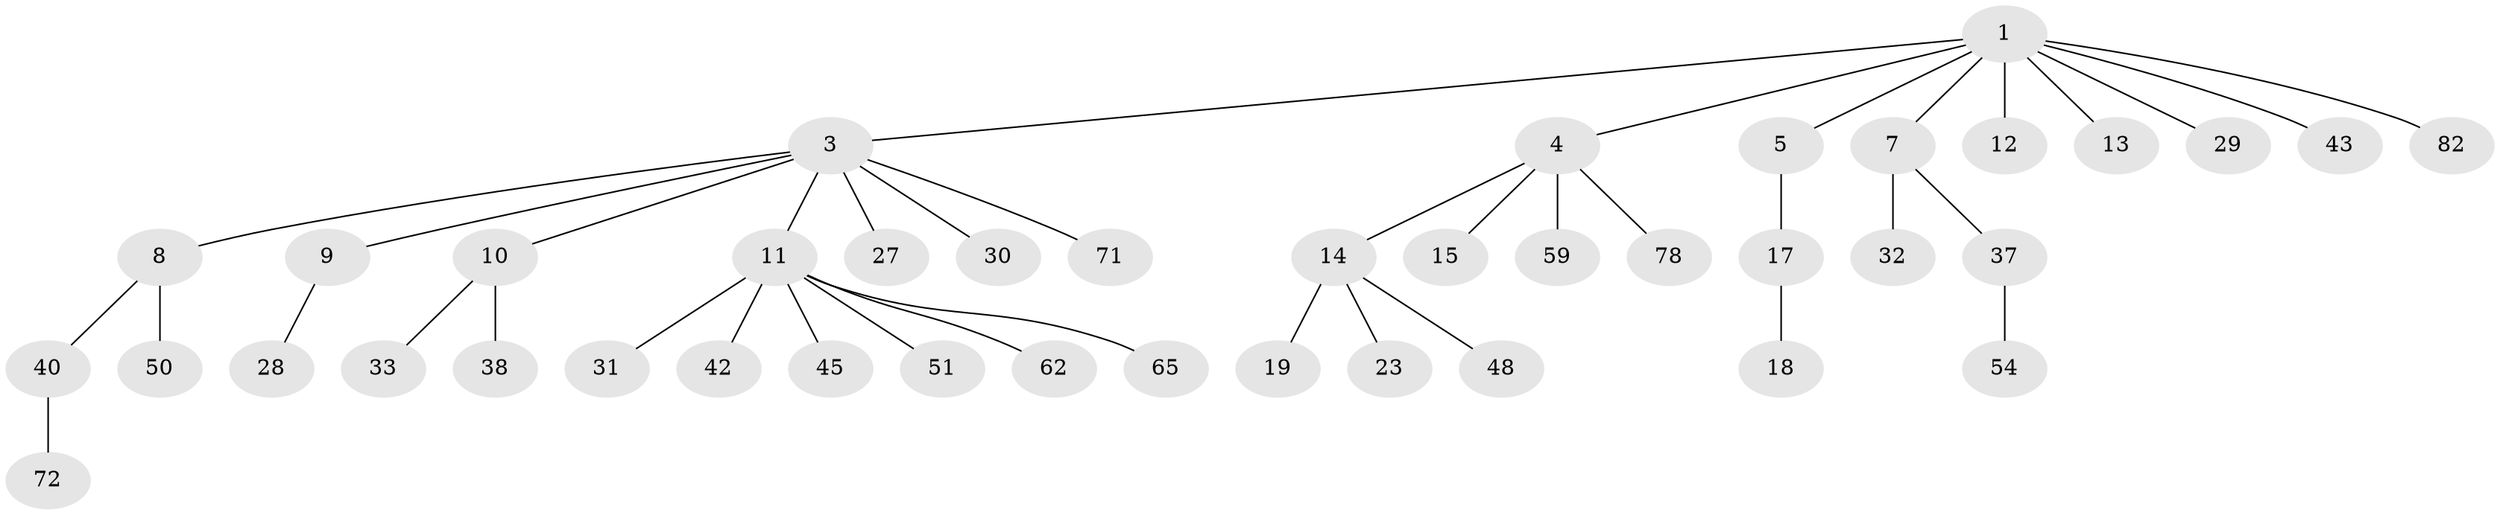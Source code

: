 // original degree distribution, {6: 0.036585365853658534, 5: 0.07317073170731707, 2: 0.25609756097560976, 3: 0.08536585365853659, 4: 0.024390243902439025, 1: 0.524390243902439}
// Generated by graph-tools (version 1.1) at 2025/15/03/09/25 04:15:28]
// undirected, 41 vertices, 40 edges
graph export_dot {
graph [start="1"]
  node [color=gray90,style=filled];
  1 [super="+2"];
  3 [super="+6+22"];
  4;
  5;
  7;
  8 [super="+52+16"];
  9;
  10 [super="+61+53"];
  11 [super="+57+21"];
  12 [super="+55"];
  13 [super="+20+69+64+24"];
  14 [super="+46+81+39"];
  15 [super="+35"];
  17;
  18;
  19;
  23 [super="+56+47"];
  27 [super="+63"];
  28;
  29;
  30 [super="+34"];
  31;
  32 [super="+41+67"];
  33;
  37;
  38;
  40 [super="+44"];
  42;
  43;
  45;
  48;
  50 [super="+68"];
  51 [super="+73"];
  54;
  59;
  62;
  65;
  71;
  72;
  78;
  82;
  1 -- 5;
  1 -- 12;
  1 -- 13;
  1 -- 29;
  1 -- 82;
  1 -- 3;
  1 -- 4;
  1 -- 7;
  1 -- 43;
  3 -- 8;
  3 -- 10;
  3 -- 71;
  3 -- 27;
  3 -- 9;
  3 -- 11;
  3 -- 30;
  4 -- 14;
  4 -- 15;
  4 -- 59;
  4 -- 78;
  5 -- 17;
  7 -- 32;
  7 -- 37;
  8 -- 40;
  8 -- 50;
  9 -- 28;
  10 -- 33;
  10 -- 38;
  11 -- 65;
  11 -- 51;
  11 -- 42;
  11 -- 45;
  11 -- 62;
  11 -- 31;
  14 -- 19;
  14 -- 23;
  14 -- 48;
  17 -- 18;
  37 -- 54;
  40 -- 72;
}
